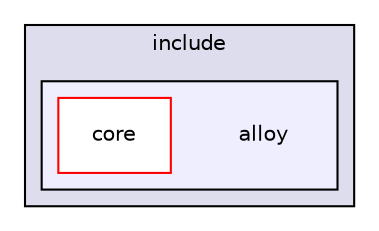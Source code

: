 digraph "lib/alloy-core/include/alloy" {
  compound=true
  node [ fontsize="10", fontname="Helvetica"];
  edge [ labelfontsize="10", labelfontname="Helvetica"];
  subgraph clusterdir_9a3ddf74f28783844d2bc93817b68b45 {
    graph [ bgcolor="#ddddee", pencolor="black", label="include" fontname="Helvetica", fontsize="10", URL="dir_9a3ddf74f28783844d2bc93817b68b45.html"]
  subgraph clusterdir_72a492c1b8d037de1c250eb3f605116a {
    graph [ bgcolor="#eeeeff", pencolor="black", label="" URL="dir_72a492c1b8d037de1c250eb3f605116a.html"];
    dir_72a492c1b8d037de1c250eb3f605116a [shape=plaintext label="alloy"];
    dir_e47f71b7a3b9692047cafd017e754db6 [shape=box label="core" color="red" fillcolor="white" style="filled" URL="dir_e47f71b7a3b9692047cafd017e754db6.html"];
  }
  }
}
